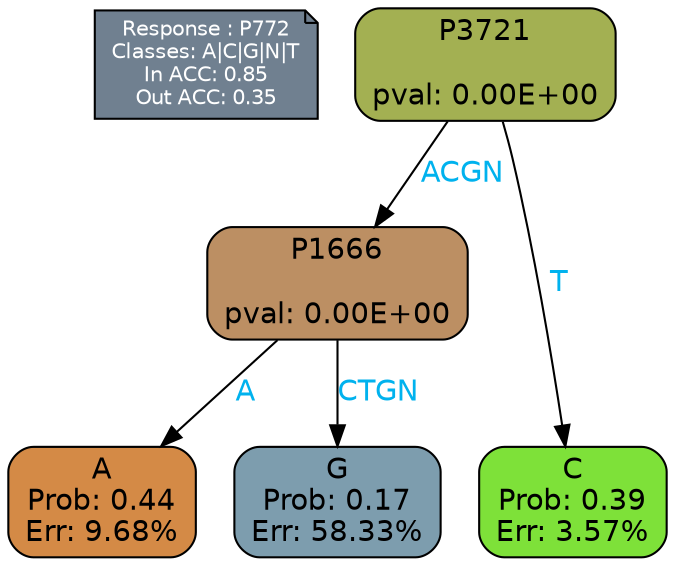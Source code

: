 digraph Tree {
node [shape=box, style="filled, rounded", color="black", fontname=helvetica] ;
graph [ranksep=equally, splines=polylines, bgcolor=transparent, dpi=600] ;
edge [fontname=helvetica] ;
LEGEND [label="Response : P772
Classes: A|C|G|N|T
In ACC: 0.85
Out ACC: 0.35
",shape=note,align=left,style=filled,fillcolor="slategray",fontcolor="white",fontsize=10];1 [label="P3721

pval: 0.00E+00", fillcolor="#a3b052"] ;
2 [label="P1666

pval: 0.00E+00", fillcolor="#bc8f63"] ;
3 [label="A
Prob: 0.44
Err: 9.68%", fillcolor="#d48a46"] ;
4 [label="G
Prob: 0.17
Err: 58.33%", fillcolor="#7d9dae"] ;
5 [label="C
Prob: 0.39
Err: 3.57%", fillcolor="#7ee139"] ;
1 -> 2 [label="ACGN",fontcolor=deepskyblue2] ;
1 -> 5 [label="T",fontcolor=deepskyblue2] ;
2 -> 3 [label="A",fontcolor=deepskyblue2] ;
2 -> 4 [label="CTGN",fontcolor=deepskyblue2] ;
{rank = same; 3;4;5;}{rank = same; LEGEND;1;}}